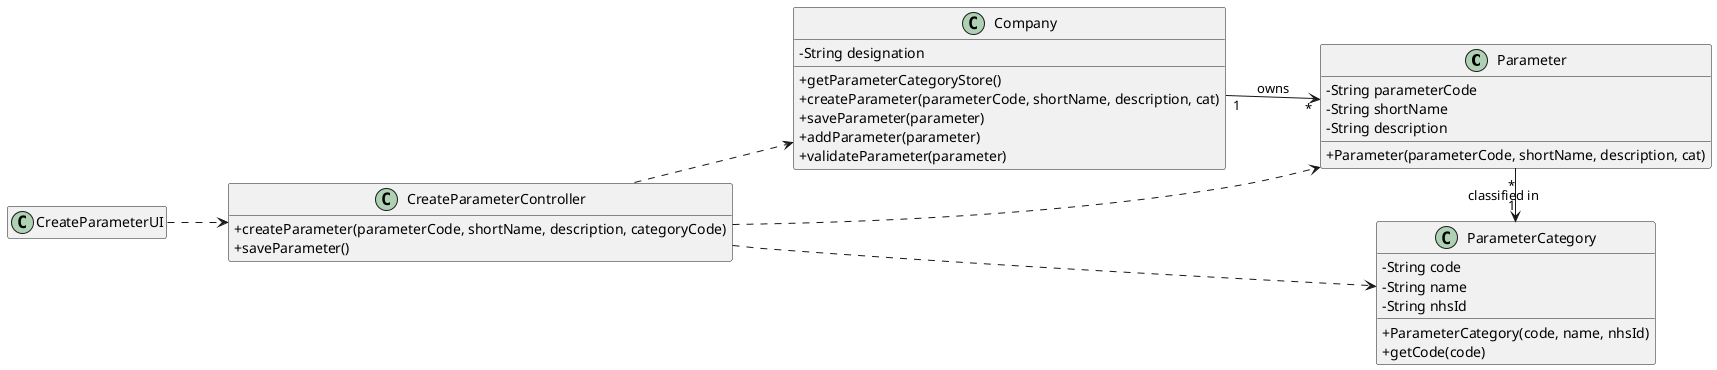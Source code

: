 @startuml
hide empty methods
hide empty attributes
left to right direction
skinparam classAttributeIconSize 0

'class ApplicationPOT{
  '+static getInstance()
  '+getCurrentSession()
'}

'class UserSession{
  '+getUserPhoneNumber()
'}

class Parameter {
  -String parameterCode
  -String shortName
  -String description
  +Parameter(parameterCode, shortName, description, cat)
}

class ParameterCategory {
   -String code
   -String name
   -String nhsId
   +ParameterCategory(code, name, nhsId)
   +getCode(code)
}

class Company {
  -String designation
  +getParameterCategoryStore()
  '+getCategoryByCode(code)
  +createParameter(parameterCode, shortName, description, cat)
  +saveParameter(parameter)
  +addParameter(parameter)
  +validateParameter(parameter)
}

'class Platform {
  '-String designation
  '+getParameterCategories()
  '+getParameterCategoryByCode(catCode)
'}

class CreateParameterController {
  +createParameter(parameterCode, shortName, description, categoryCode)
  +saveParameter()
}

class CreateParameterUI {

}

CreateParameterUI ..> CreateParameterController
'CreateParameterController ..> Platform
CreateParameterController ..> ParameterCategory
CreateParameterController ..> Parameter
CreateParameterController ..> Company
'CreateParameterController ..> ApplicationPOT
'CreateParameterController ..> UserSession
Parameter "*" -> "1" ParameterCategory : classified in
'Platform "1" --> "*" ParameterCategory : defines
Company "1" --> "*" Parameter : owns


@enduml